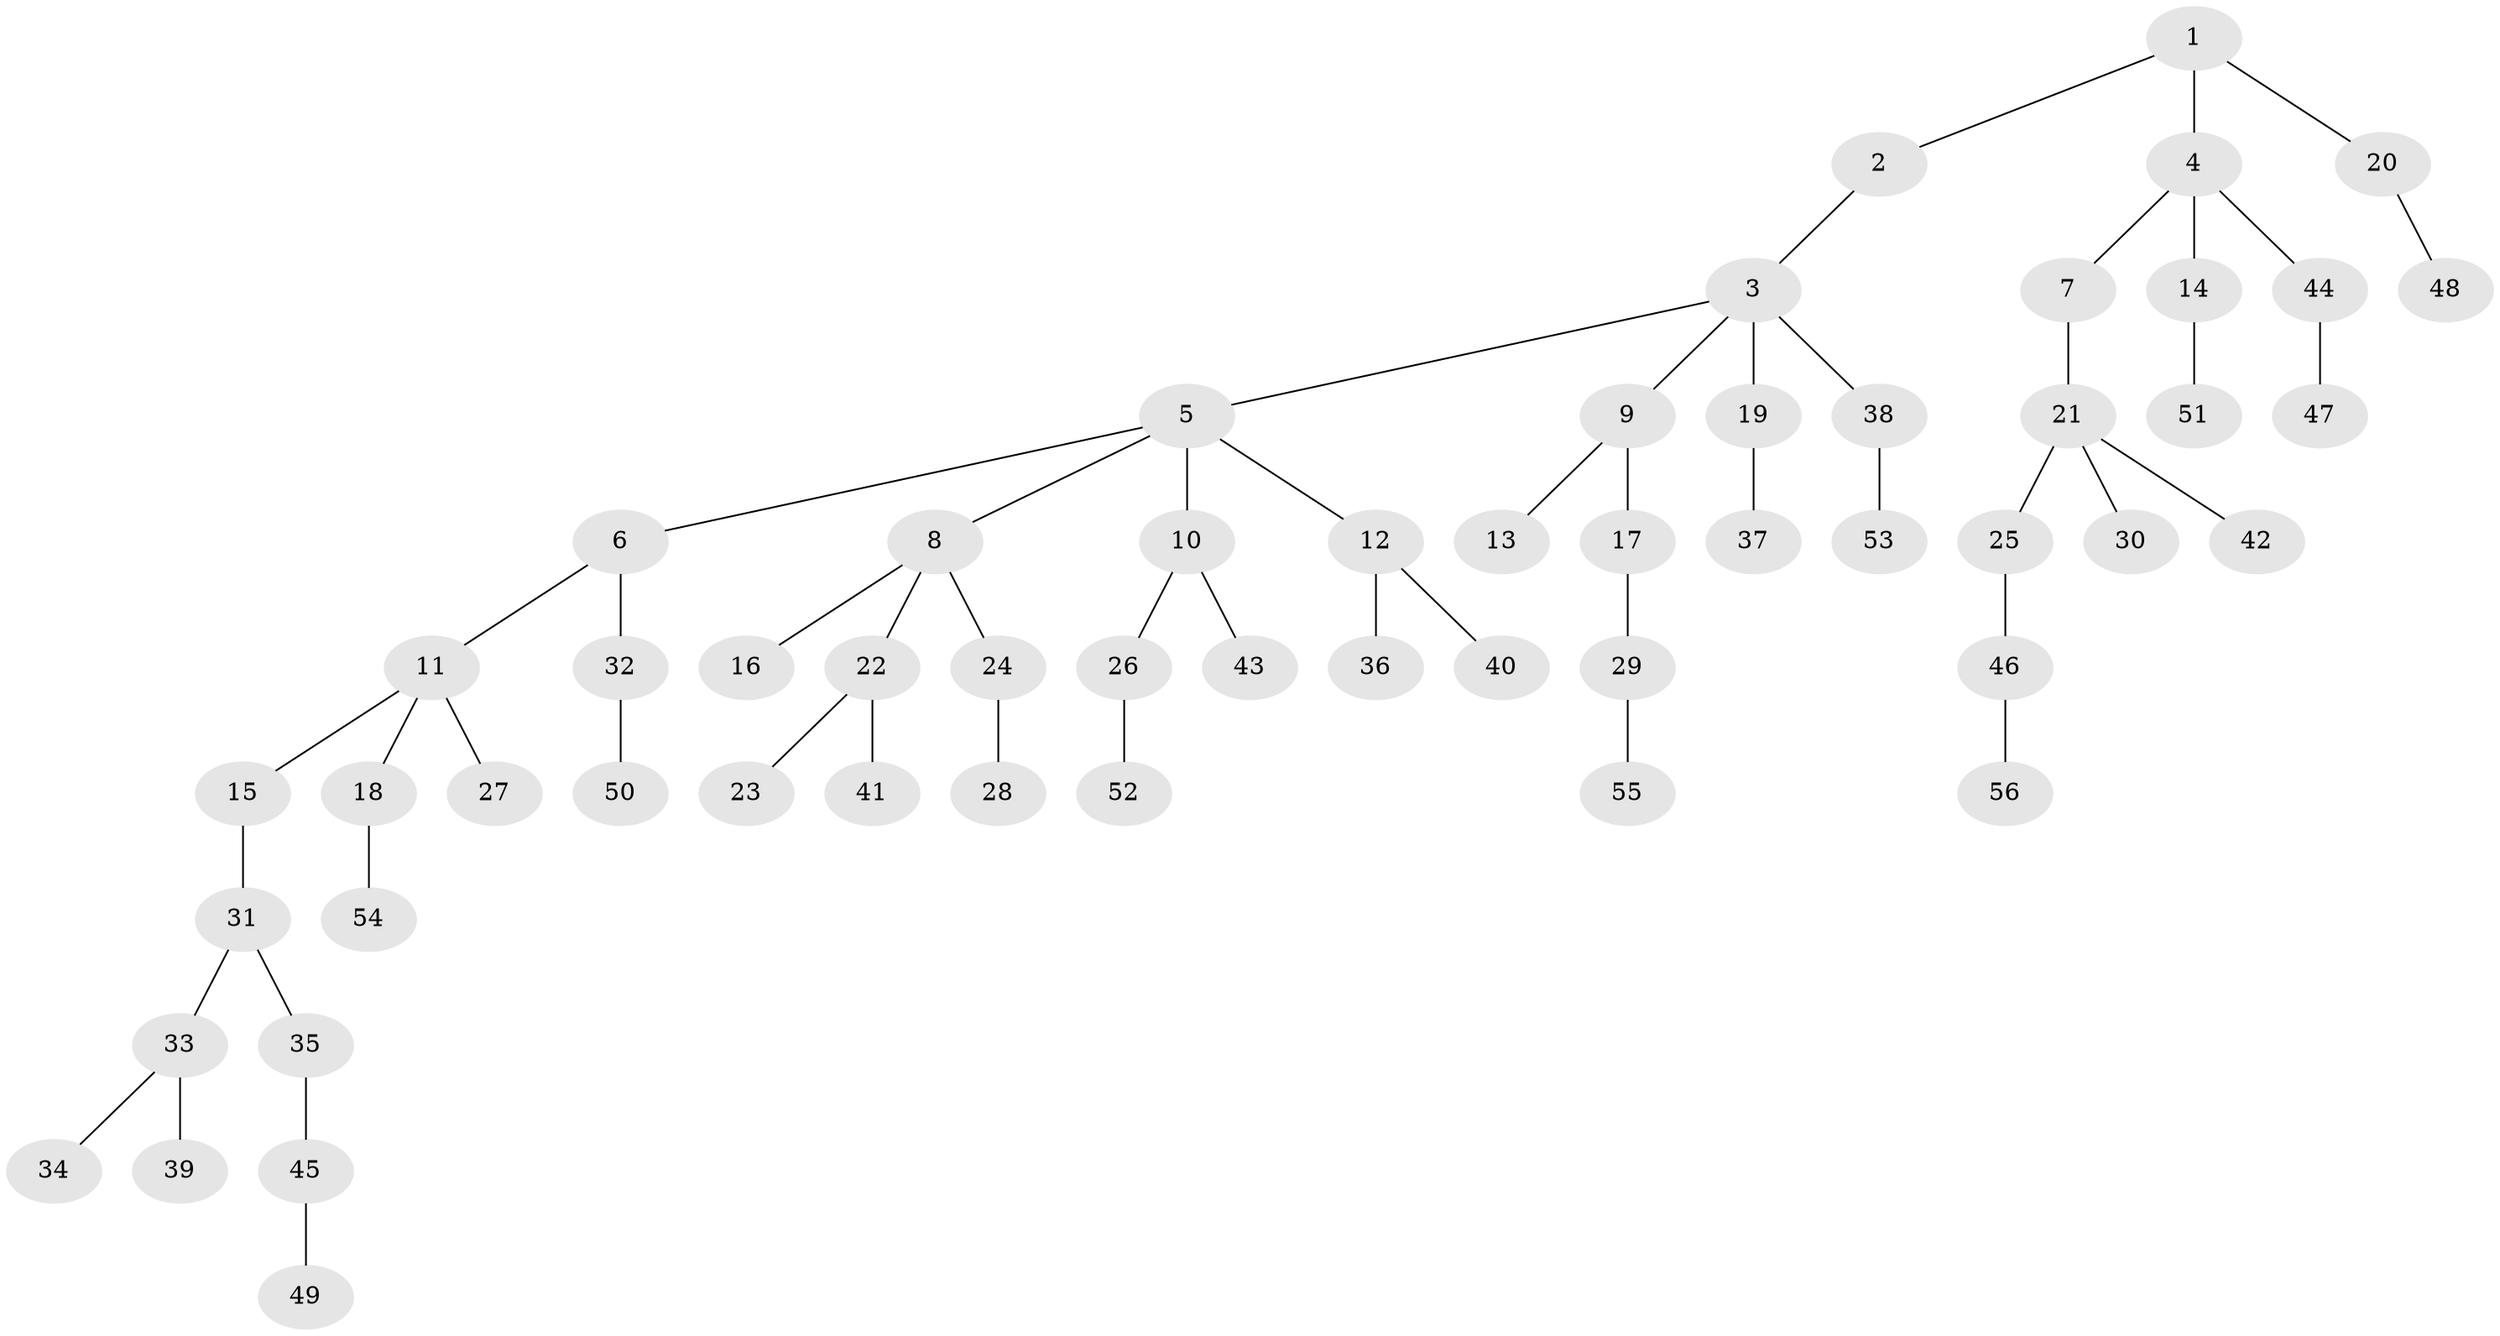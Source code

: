// coarse degree distribution, {3: 0.10714285714285714, 6: 0.03571428571428571, 4: 0.07142857142857142, 7: 0.03571428571428571, 2: 0.10714285714285714, 1: 0.6428571428571429}
// Generated by graph-tools (version 1.1) at 2025/19/03/04/25 18:19:05]
// undirected, 56 vertices, 55 edges
graph export_dot {
graph [start="1"]
  node [color=gray90,style=filled];
  1;
  2;
  3;
  4;
  5;
  6;
  7;
  8;
  9;
  10;
  11;
  12;
  13;
  14;
  15;
  16;
  17;
  18;
  19;
  20;
  21;
  22;
  23;
  24;
  25;
  26;
  27;
  28;
  29;
  30;
  31;
  32;
  33;
  34;
  35;
  36;
  37;
  38;
  39;
  40;
  41;
  42;
  43;
  44;
  45;
  46;
  47;
  48;
  49;
  50;
  51;
  52;
  53;
  54;
  55;
  56;
  1 -- 2;
  1 -- 4;
  1 -- 20;
  2 -- 3;
  3 -- 5;
  3 -- 9;
  3 -- 19;
  3 -- 38;
  4 -- 7;
  4 -- 14;
  4 -- 44;
  5 -- 6;
  5 -- 8;
  5 -- 10;
  5 -- 12;
  6 -- 11;
  6 -- 32;
  7 -- 21;
  8 -- 16;
  8 -- 22;
  8 -- 24;
  9 -- 13;
  9 -- 17;
  10 -- 26;
  10 -- 43;
  11 -- 15;
  11 -- 18;
  11 -- 27;
  12 -- 36;
  12 -- 40;
  14 -- 51;
  15 -- 31;
  17 -- 29;
  18 -- 54;
  19 -- 37;
  20 -- 48;
  21 -- 25;
  21 -- 30;
  21 -- 42;
  22 -- 23;
  22 -- 41;
  24 -- 28;
  25 -- 46;
  26 -- 52;
  29 -- 55;
  31 -- 33;
  31 -- 35;
  32 -- 50;
  33 -- 34;
  33 -- 39;
  35 -- 45;
  38 -- 53;
  44 -- 47;
  45 -- 49;
  46 -- 56;
}
